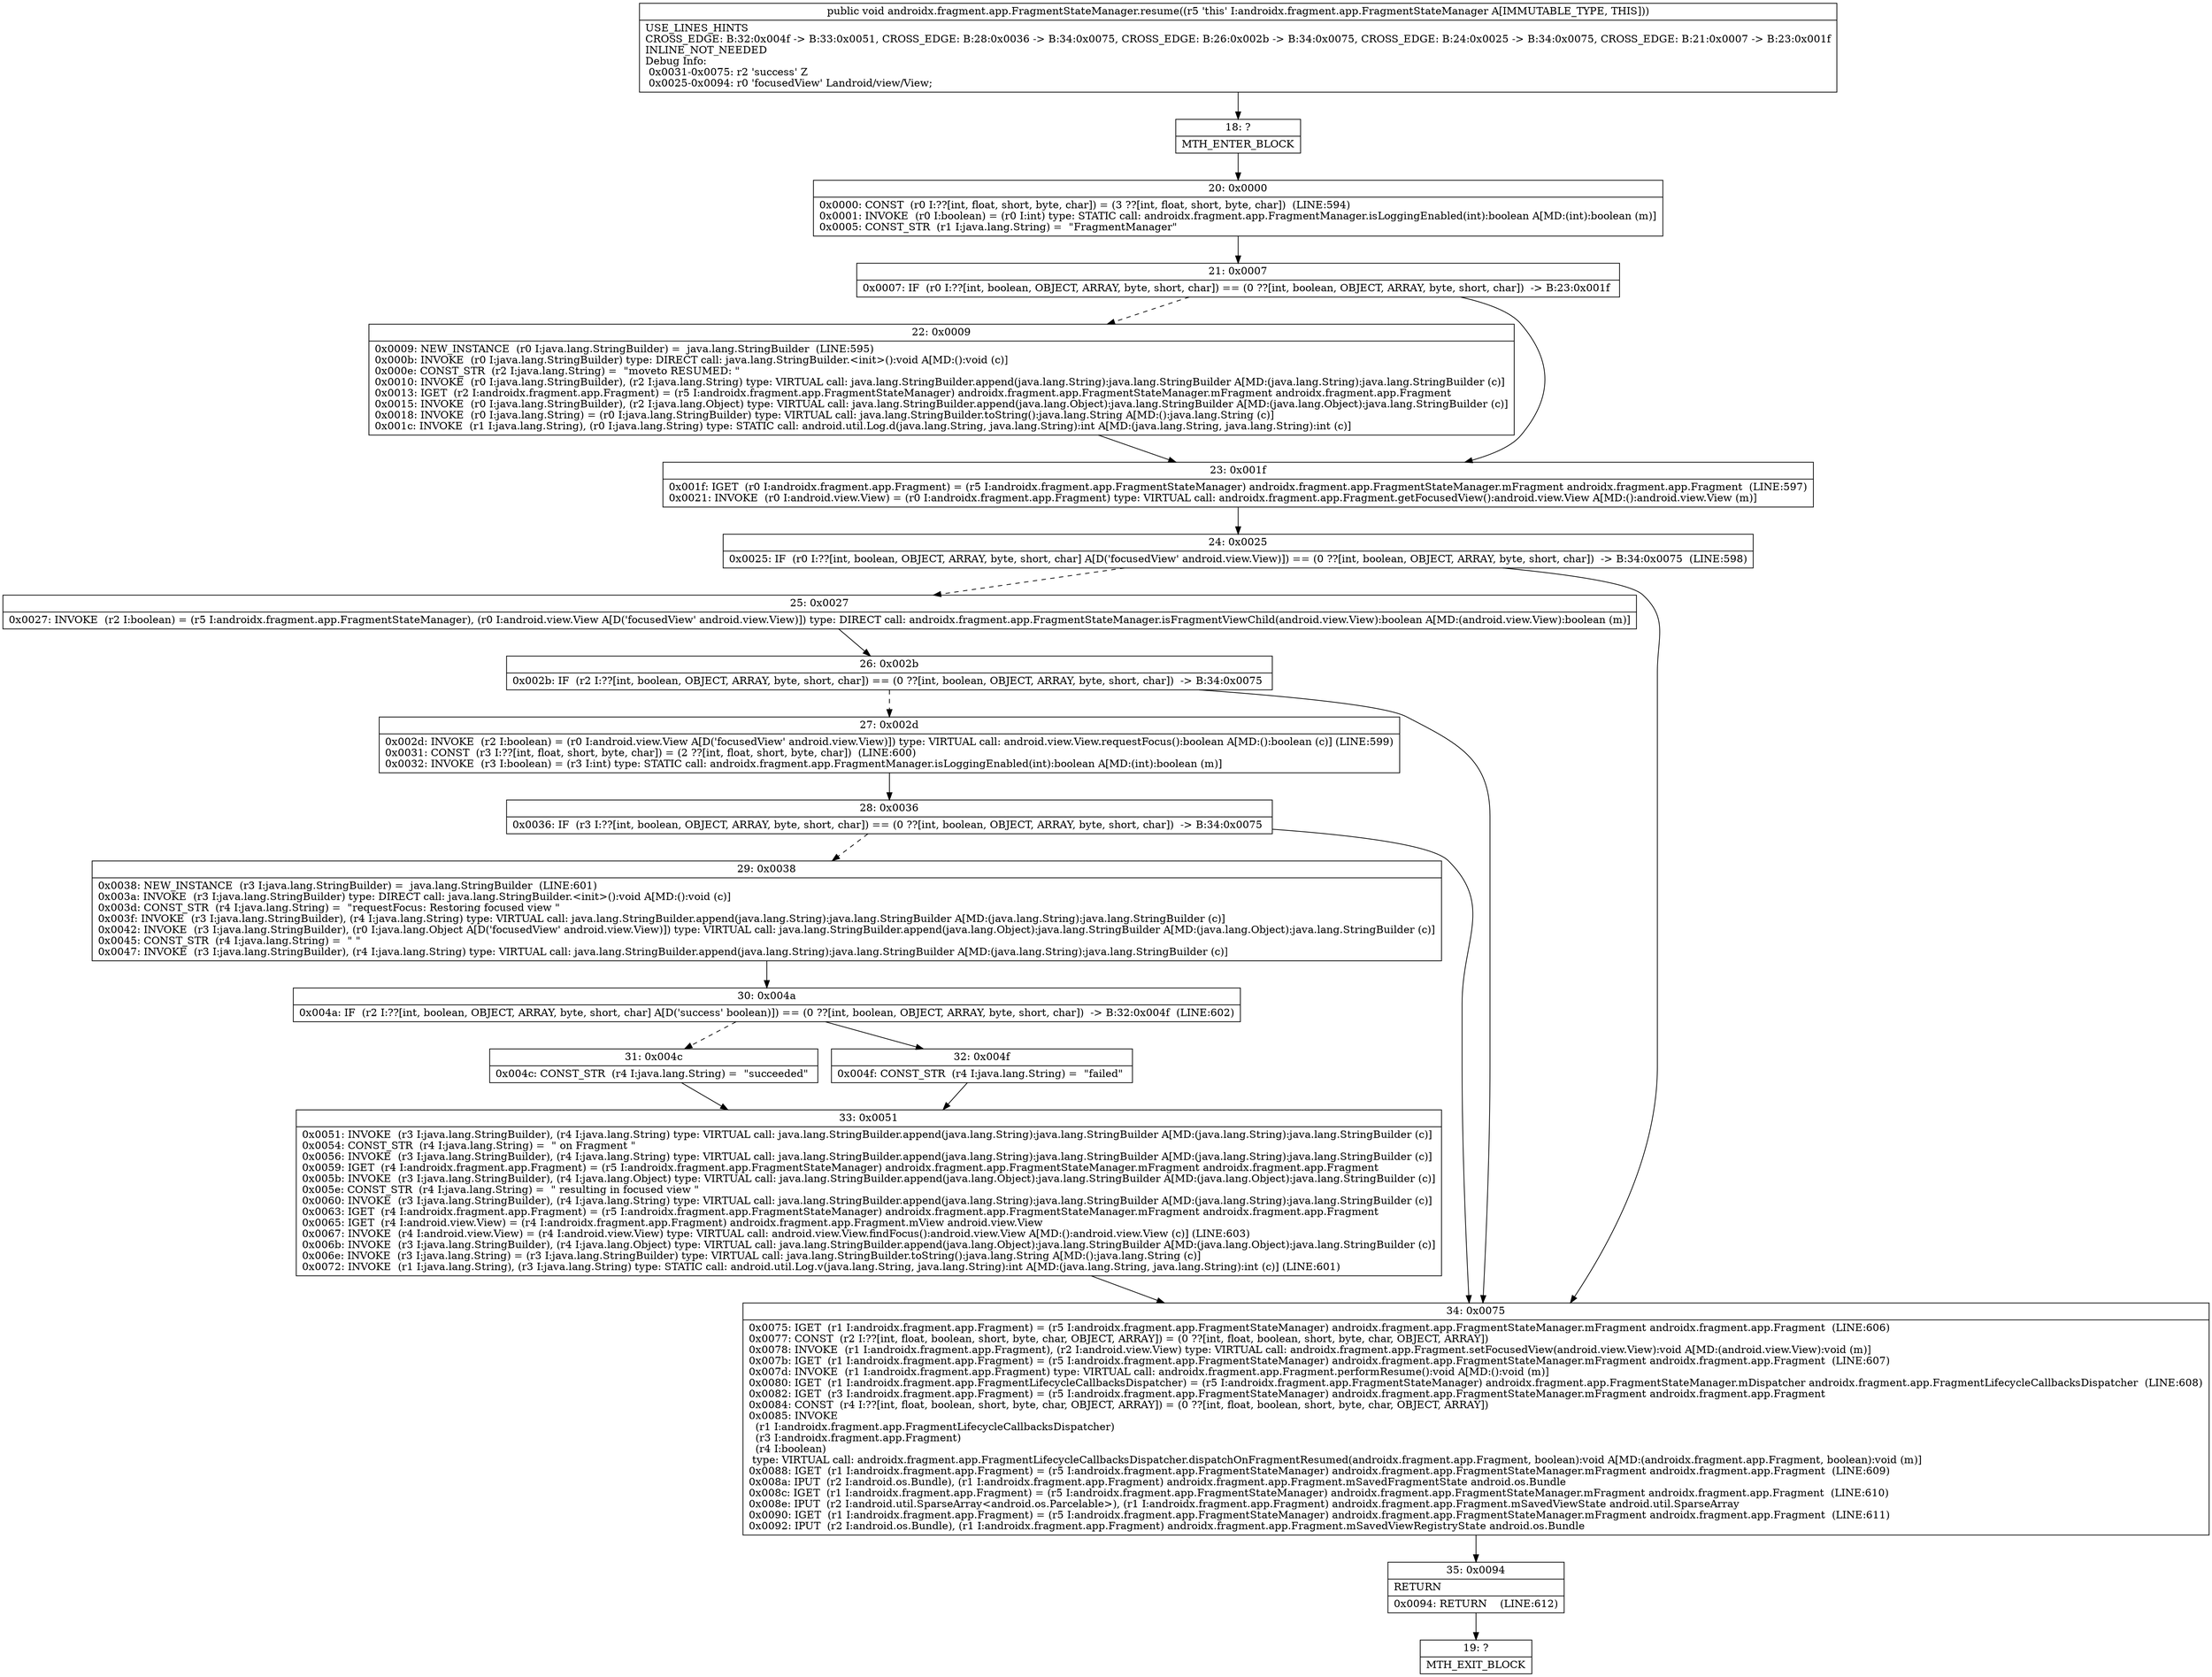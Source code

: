 digraph "CFG forandroidx.fragment.app.FragmentStateManager.resume()V" {
Node_18 [shape=record,label="{18\:\ ?|MTH_ENTER_BLOCK\l}"];
Node_20 [shape=record,label="{20\:\ 0x0000|0x0000: CONST  (r0 I:??[int, float, short, byte, char]) = (3 ??[int, float, short, byte, char])  (LINE:594)\l0x0001: INVOKE  (r0 I:boolean) = (r0 I:int) type: STATIC call: androidx.fragment.app.FragmentManager.isLoggingEnabled(int):boolean A[MD:(int):boolean (m)]\l0x0005: CONST_STR  (r1 I:java.lang.String) =  \"FragmentManager\" \l}"];
Node_21 [shape=record,label="{21\:\ 0x0007|0x0007: IF  (r0 I:??[int, boolean, OBJECT, ARRAY, byte, short, char]) == (0 ??[int, boolean, OBJECT, ARRAY, byte, short, char])  \-\> B:23:0x001f \l}"];
Node_22 [shape=record,label="{22\:\ 0x0009|0x0009: NEW_INSTANCE  (r0 I:java.lang.StringBuilder) =  java.lang.StringBuilder  (LINE:595)\l0x000b: INVOKE  (r0 I:java.lang.StringBuilder) type: DIRECT call: java.lang.StringBuilder.\<init\>():void A[MD:():void (c)]\l0x000e: CONST_STR  (r2 I:java.lang.String) =  \"moveto RESUMED: \" \l0x0010: INVOKE  (r0 I:java.lang.StringBuilder), (r2 I:java.lang.String) type: VIRTUAL call: java.lang.StringBuilder.append(java.lang.String):java.lang.StringBuilder A[MD:(java.lang.String):java.lang.StringBuilder (c)]\l0x0013: IGET  (r2 I:androidx.fragment.app.Fragment) = (r5 I:androidx.fragment.app.FragmentStateManager) androidx.fragment.app.FragmentStateManager.mFragment androidx.fragment.app.Fragment \l0x0015: INVOKE  (r0 I:java.lang.StringBuilder), (r2 I:java.lang.Object) type: VIRTUAL call: java.lang.StringBuilder.append(java.lang.Object):java.lang.StringBuilder A[MD:(java.lang.Object):java.lang.StringBuilder (c)]\l0x0018: INVOKE  (r0 I:java.lang.String) = (r0 I:java.lang.StringBuilder) type: VIRTUAL call: java.lang.StringBuilder.toString():java.lang.String A[MD:():java.lang.String (c)]\l0x001c: INVOKE  (r1 I:java.lang.String), (r0 I:java.lang.String) type: STATIC call: android.util.Log.d(java.lang.String, java.lang.String):int A[MD:(java.lang.String, java.lang.String):int (c)]\l}"];
Node_23 [shape=record,label="{23\:\ 0x001f|0x001f: IGET  (r0 I:androidx.fragment.app.Fragment) = (r5 I:androidx.fragment.app.FragmentStateManager) androidx.fragment.app.FragmentStateManager.mFragment androidx.fragment.app.Fragment  (LINE:597)\l0x0021: INVOKE  (r0 I:android.view.View) = (r0 I:androidx.fragment.app.Fragment) type: VIRTUAL call: androidx.fragment.app.Fragment.getFocusedView():android.view.View A[MD:():android.view.View (m)]\l}"];
Node_24 [shape=record,label="{24\:\ 0x0025|0x0025: IF  (r0 I:??[int, boolean, OBJECT, ARRAY, byte, short, char] A[D('focusedView' android.view.View)]) == (0 ??[int, boolean, OBJECT, ARRAY, byte, short, char])  \-\> B:34:0x0075  (LINE:598)\l}"];
Node_25 [shape=record,label="{25\:\ 0x0027|0x0027: INVOKE  (r2 I:boolean) = (r5 I:androidx.fragment.app.FragmentStateManager), (r0 I:android.view.View A[D('focusedView' android.view.View)]) type: DIRECT call: androidx.fragment.app.FragmentStateManager.isFragmentViewChild(android.view.View):boolean A[MD:(android.view.View):boolean (m)]\l}"];
Node_26 [shape=record,label="{26\:\ 0x002b|0x002b: IF  (r2 I:??[int, boolean, OBJECT, ARRAY, byte, short, char]) == (0 ??[int, boolean, OBJECT, ARRAY, byte, short, char])  \-\> B:34:0x0075 \l}"];
Node_27 [shape=record,label="{27\:\ 0x002d|0x002d: INVOKE  (r2 I:boolean) = (r0 I:android.view.View A[D('focusedView' android.view.View)]) type: VIRTUAL call: android.view.View.requestFocus():boolean A[MD:():boolean (c)] (LINE:599)\l0x0031: CONST  (r3 I:??[int, float, short, byte, char]) = (2 ??[int, float, short, byte, char])  (LINE:600)\l0x0032: INVOKE  (r3 I:boolean) = (r3 I:int) type: STATIC call: androidx.fragment.app.FragmentManager.isLoggingEnabled(int):boolean A[MD:(int):boolean (m)]\l}"];
Node_28 [shape=record,label="{28\:\ 0x0036|0x0036: IF  (r3 I:??[int, boolean, OBJECT, ARRAY, byte, short, char]) == (0 ??[int, boolean, OBJECT, ARRAY, byte, short, char])  \-\> B:34:0x0075 \l}"];
Node_29 [shape=record,label="{29\:\ 0x0038|0x0038: NEW_INSTANCE  (r3 I:java.lang.StringBuilder) =  java.lang.StringBuilder  (LINE:601)\l0x003a: INVOKE  (r3 I:java.lang.StringBuilder) type: DIRECT call: java.lang.StringBuilder.\<init\>():void A[MD:():void (c)]\l0x003d: CONST_STR  (r4 I:java.lang.String) =  \"requestFocus: Restoring focused view \" \l0x003f: INVOKE  (r3 I:java.lang.StringBuilder), (r4 I:java.lang.String) type: VIRTUAL call: java.lang.StringBuilder.append(java.lang.String):java.lang.StringBuilder A[MD:(java.lang.String):java.lang.StringBuilder (c)]\l0x0042: INVOKE  (r3 I:java.lang.StringBuilder), (r0 I:java.lang.Object A[D('focusedView' android.view.View)]) type: VIRTUAL call: java.lang.StringBuilder.append(java.lang.Object):java.lang.StringBuilder A[MD:(java.lang.Object):java.lang.StringBuilder (c)]\l0x0045: CONST_STR  (r4 I:java.lang.String) =  \" \" \l0x0047: INVOKE  (r3 I:java.lang.StringBuilder), (r4 I:java.lang.String) type: VIRTUAL call: java.lang.StringBuilder.append(java.lang.String):java.lang.StringBuilder A[MD:(java.lang.String):java.lang.StringBuilder (c)]\l}"];
Node_30 [shape=record,label="{30\:\ 0x004a|0x004a: IF  (r2 I:??[int, boolean, OBJECT, ARRAY, byte, short, char] A[D('success' boolean)]) == (0 ??[int, boolean, OBJECT, ARRAY, byte, short, char])  \-\> B:32:0x004f  (LINE:602)\l}"];
Node_31 [shape=record,label="{31\:\ 0x004c|0x004c: CONST_STR  (r4 I:java.lang.String) =  \"succeeded\" \l}"];
Node_33 [shape=record,label="{33\:\ 0x0051|0x0051: INVOKE  (r3 I:java.lang.StringBuilder), (r4 I:java.lang.String) type: VIRTUAL call: java.lang.StringBuilder.append(java.lang.String):java.lang.StringBuilder A[MD:(java.lang.String):java.lang.StringBuilder (c)]\l0x0054: CONST_STR  (r4 I:java.lang.String) =  \" on Fragment \" \l0x0056: INVOKE  (r3 I:java.lang.StringBuilder), (r4 I:java.lang.String) type: VIRTUAL call: java.lang.StringBuilder.append(java.lang.String):java.lang.StringBuilder A[MD:(java.lang.String):java.lang.StringBuilder (c)]\l0x0059: IGET  (r4 I:androidx.fragment.app.Fragment) = (r5 I:androidx.fragment.app.FragmentStateManager) androidx.fragment.app.FragmentStateManager.mFragment androidx.fragment.app.Fragment \l0x005b: INVOKE  (r3 I:java.lang.StringBuilder), (r4 I:java.lang.Object) type: VIRTUAL call: java.lang.StringBuilder.append(java.lang.Object):java.lang.StringBuilder A[MD:(java.lang.Object):java.lang.StringBuilder (c)]\l0x005e: CONST_STR  (r4 I:java.lang.String) =  \" resulting in focused view \" \l0x0060: INVOKE  (r3 I:java.lang.StringBuilder), (r4 I:java.lang.String) type: VIRTUAL call: java.lang.StringBuilder.append(java.lang.String):java.lang.StringBuilder A[MD:(java.lang.String):java.lang.StringBuilder (c)]\l0x0063: IGET  (r4 I:androidx.fragment.app.Fragment) = (r5 I:androidx.fragment.app.FragmentStateManager) androidx.fragment.app.FragmentStateManager.mFragment androidx.fragment.app.Fragment \l0x0065: IGET  (r4 I:android.view.View) = (r4 I:androidx.fragment.app.Fragment) androidx.fragment.app.Fragment.mView android.view.View \l0x0067: INVOKE  (r4 I:android.view.View) = (r4 I:android.view.View) type: VIRTUAL call: android.view.View.findFocus():android.view.View A[MD:():android.view.View (c)] (LINE:603)\l0x006b: INVOKE  (r3 I:java.lang.StringBuilder), (r4 I:java.lang.Object) type: VIRTUAL call: java.lang.StringBuilder.append(java.lang.Object):java.lang.StringBuilder A[MD:(java.lang.Object):java.lang.StringBuilder (c)]\l0x006e: INVOKE  (r3 I:java.lang.String) = (r3 I:java.lang.StringBuilder) type: VIRTUAL call: java.lang.StringBuilder.toString():java.lang.String A[MD:():java.lang.String (c)]\l0x0072: INVOKE  (r1 I:java.lang.String), (r3 I:java.lang.String) type: STATIC call: android.util.Log.v(java.lang.String, java.lang.String):int A[MD:(java.lang.String, java.lang.String):int (c)] (LINE:601)\l}"];
Node_32 [shape=record,label="{32\:\ 0x004f|0x004f: CONST_STR  (r4 I:java.lang.String) =  \"failed\" \l}"];
Node_34 [shape=record,label="{34\:\ 0x0075|0x0075: IGET  (r1 I:androidx.fragment.app.Fragment) = (r5 I:androidx.fragment.app.FragmentStateManager) androidx.fragment.app.FragmentStateManager.mFragment androidx.fragment.app.Fragment  (LINE:606)\l0x0077: CONST  (r2 I:??[int, float, boolean, short, byte, char, OBJECT, ARRAY]) = (0 ??[int, float, boolean, short, byte, char, OBJECT, ARRAY]) \l0x0078: INVOKE  (r1 I:androidx.fragment.app.Fragment), (r2 I:android.view.View) type: VIRTUAL call: androidx.fragment.app.Fragment.setFocusedView(android.view.View):void A[MD:(android.view.View):void (m)]\l0x007b: IGET  (r1 I:androidx.fragment.app.Fragment) = (r5 I:androidx.fragment.app.FragmentStateManager) androidx.fragment.app.FragmentStateManager.mFragment androidx.fragment.app.Fragment  (LINE:607)\l0x007d: INVOKE  (r1 I:androidx.fragment.app.Fragment) type: VIRTUAL call: androidx.fragment.app.Fragment.performResume():void A[MD:():void (m)]\l0x0080: IGET  (r1 I:androidx.fragment.app.FragmentLifecycleCallbacksDispatcher) = (r5 I:androidx.fragment.app.FragmentStateManager) androidx.fragment.app.FragmentStateManager.mDispatcher androidx.fragment.app.FragmentLifecycleCallbacksDispatcher  (LINE:608)\l0x0082: IGET  (r3 I:androidx.fragment.app.Fragment) = (r5 I:androidx.fragment.app.FragmentStateManager) androidx.fragment.app.FragmentStateManager.mFragment androidx.fragment.app.Fragment \l0x0084: CONST  (r4 I:??[int, float, boolean, short, byte, char, OBJECT, ARRAY]) = (0 ??[int, float, boolean, short, byte, char, OBJECT, ARRAY]) \l0x0085: INVOKE  \l  (r1 I:androidx.fragment.app.FragmentLifecycleCallbacksDispatcher)\l  (r3 I:androidx.fragment.app.Fragment)\l  (r4 I:boolean)\l type: VIRTUAL call: androidx.fragment.app.FragmentLifecycleCallbacksDispatcher.dispatchOnFragmentResumed(androidx.fragment.app.Fragment, boolean):void A[MD:(androidx.fragment.app.Fragment, boolean):void (m)]\l0x0088: IGET  (r1 I:androidx.fragment.app.Fragment) = (r5 I:androidx.fragment.app.FragmentStateManager) androidx.fragment.app.FragmentStateManager.mFragment androidx.fragment.app.Fragment  (LINE:609)\l0x008a: IPUT  (r2 I:android.os.Bundle), (r1 I:androidx.fragment.app.Fragment) androidx.fragment.app.Fragment.mSavedFragmentState android.os.Bundle \l0x008c: IGET  (r1 I:androidx.fragment.app.Fragment) = (r5 I:androidx.fragment.app.FragmentStateManager) androidx.fragment.app.FragmentStateManager.mFragment androidx.fragment.app.Fragment  (LINE:610)\l0x008e: IPUT  (r2 I:android.util.SparseArray\<android.os.Parcelable\>), (r1 I:androidx.fragment.app.Fragment) androidx.fragment.app.Fragment.mSavedViewState android.util.SparseArray \l0x0090: IGET  (r1 I:androidx.fragment.app.Fragment) = (r5 I:androidx.fragment.app.FragmentStateManager) androidx.fragment.app.FragmentStateManager.mFragment androidx.fragment.app.Fragment  (LINE:611)\l0x0092: IPUT  (r2 I:android.os.Bundle), (r1 I:androidx.fragment.app.Fragment) androidx.fragment.app.Fragment.mSavedViewRegistryState android.os.Bundle \l}"];
Node_35 [shape=record,label="{35\:\ 0x0094|RETURN\l|0x0094: RETURN    (LINE:612)\l}"];
Node_19 [shape=record,label="{19\:\ ?|MTH_EXIT_BLOCK\l}"];
MethodNode[shape=record,label="{public void androidx.fragment.app.FragmentStateManager.resume((r5 'this' I:androidx.fragment.app.FragmentStateManager A[IMMUTABLE_TYPE, THIS]))  | USE_LINES_HINTS\lCROSS_EDGE: B:32:0x004f \-\> B:33:0x0051, CROSS_EDGE: B:28:0x0036 \-\> B:34:0x0075, CROSS_EDGE: B:26:0x002b \-\> B:34:0x0075, CROSS_EDGE: B:24:0x0025 \-\> B:34:0x0075, CROSS_EDGE: B:21:0x0007 \-\> B:23:0x001f\lINLINE_NOT_NEEDED\lDebug Info:\l  0x0031\-0x0075: r2 'success' Z\l  0x0025\-0x0094: r0 'focusedView' Landroid\/view\/View;\l}"];
MethodNode -> Node_18;Node_18 -> Node_20;
Node_20 -> Node_21;
Node_21 -> Node_22[style=dashed];
Node_21 -> Node_23;
Node_22 -> Node_23;
Node_23 -> Node_24;
Node_24 -> Node_25[style=dashed];
Node_24 -> Node_34;
Node_25 -> Node_26;
Node_26 -> Node_27[style=dashed];
Node_26 -> Node_34;
Node_27 -> Node_28;
Node_28 -> Node_29[style=dashed];
Node_28 -> Node_34;
Node_29 -> Node_30;
Node_30 -> Node_31[style=dashed];
Node_30 -> Node_32;
Node_31 -> Node_33;
Node_33 -> Node_34;
Node_32 -> Node_33;
Node_34 -> Node_35;
Node_35 -> Node_19;
}


